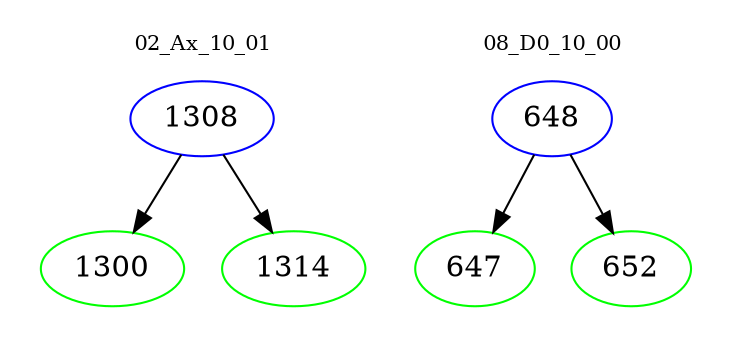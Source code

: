 digraph{
subgraph cluster_0 {
color = white
label = "02_Ax_10_01";
fontsize=10;
T0_1308 [label="1308", color="blue"]
T0_1308 -> T0_1300 [color="black"]
T0_1300 [label="1300", color="green"]
T0_1308 -> T0_1314 [color="black"]
T0_1314 [label="1314", color="green"]
}
subgraph cluster_1 {
color = white
label = "08_D0_10_00";
fontsize=10;
T1_648 [label="648", color="blue"]
T1_648 -> T1_647 [color="black"]
T1_647 [label="647", color="green"]
T1_648 -> T1_652 [color="black"]
T1_652 [label="652", color="green"]
}
}

